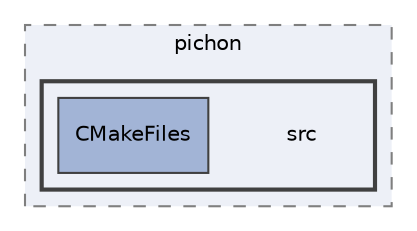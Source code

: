 digraph "/home/francisco/Projects/gameEngines/Pong/build/pichon/src"
{
 // LATEX_PDF_SIZE
  edge [fontname="Helvetica",fontsize="10",labelfontname="Helvetica",labelfontsize="10"];
  node [fontname="Helvetica",fontsize="10",shape=record];
  compound=true
  subgraph clusterdir_48751a7b66eb1593b1a1effa2cef9ac6 {
    graph [ bgcolor="#edf0f7", pencolor="grey50", style="filled,dashed,", label="pichon", fontname="Helvetica", fontsize="10", URL="dir_48751a7b66eb1593b1a1effa2cef9ac6.html"]
  subgraph clusterdir_f1bdcd2105bfab5c3aec1fe845f8c36e {
    graph [ bgcolor="#edf0f7", pencolor="grey25", style="filled,bold,", label="", fontname="Helvetica", fontsize="10", URL="dir_f1bdcd2105bfab5c3aec1fe845f8c36e.html"]
    dir_f1bdcd2105bfab5c3aec1fe845f8c36e [shape=plaintext, label="src"];
  dir_09651140bfcb716f6c7d512de4b49b28 [shape=box, label="CMakeFiles", style="filled,", fillcolor="#a2b4d6", color="grey25", URL="dir_09651140bfcb716f6c7d512de4b49b28.html"];
  }
  }
}
